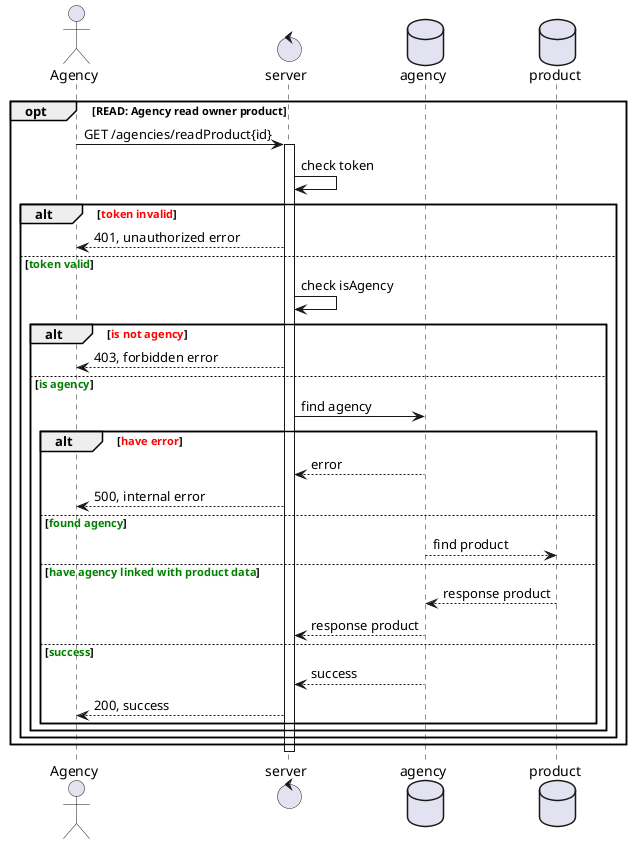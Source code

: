 @startuml read owner product agency sequence


actor Agency 
control server
database agency
database product

opt READ: Agency read owner product
  Agency -> server: GET /agencies/readProduct{id}
  activate server
  server -> server: check token
  alt <font color=red>token invalid</font>
    server --> Agency: 401, unauthorized error
  else <font color=green>token valid</font>
    server -> server: check isAgency
    alt <font color=red>is not agency</font>
      server --> Agency: 403, forbidden error
    else <font color=green>is agency</font>
      server -> agency: find agency
      alt <font color=red>have error</font>
        agency --> server: error
        server --> Agency: 500, internal error
      else <font color=green>found agency</font>
        agency --> product: find product
      else <font color=green>have agency linked with product data</font>
          product --> agency: response product
          agency --> server: response product
      else <font color=green>success</font>
          agency --> server: success
          server --> Agency: 200, success
        end
      end
    end
  end
    deactivate server


@enduml